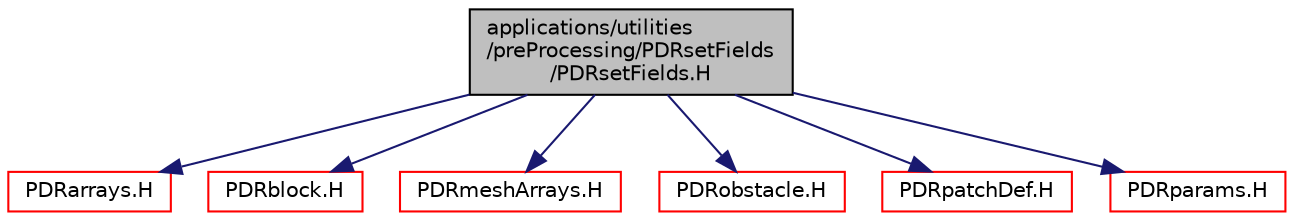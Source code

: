 digraph "applications/utilities/preProcessing/PDRsetFields/PDRsetFields.H"
{
  bgcolor="transparent";
  edge [fontname="Helvetica",fontsize="10",labelfontname="Helvetica",labelfontsize="10"];
  node [fontname="Helvetica",fontsize="10",shape=record];
  Node1 [label="applications/utilities\l/preProcessing/PDRsetFields\l/PDRsetFields.H",height=0.2,width=0.4,color="black", fillcolor="grey75", style="filled" fontcolor="black"];
  Node1 -> Node2 [color="midnightblue",fontsize="10",style="solid",fontname="Helvetica"];
  Node2 [label="PDRarrays.H",height=0.2,width=0.4,color="red",URL="$PDRarrays_8H.html"];
  Node1 -> Node3 [color="midnightblue",fontsize="10",style="solid",fontname="Helvetica"];
  Node3 [label="PDRblock.H",height=0.2,width=0.4,color="red",URL="$PDRblock_8H.html"];
  Node1 -> Node4 [color="midnightblue",fontsize="10",style="solid",fontname="Helvetica"];
  Node4 [label="PDRmeshArrays.H",height=0.2,width=0.4,color="red",URL="$PDRmeshArrays_8H.html"];
  Node1 -> Node5 [color="midnightblue",fontsize="10",style="solid",fontname="Helvetica"];
  Node5 [label="PDRobstacle.H",height=0.2,width=0.4,color="red",URL="$PDRobstacle_8H.html"];
  Node1 -> Node6 [color="midnightblue",fontsize="10",style="solid",fontname="Helvetica"];
  Node6 [label="PDRpatchDef.H",height=0.2,width=0.4,color="red",URL="$PDRpatchDef_8H.html"];
  Node1 -> Node7 [color="midnightblue",fontsize="10",style="solid",fontname="Helvetica"];
  Node7 [label="PDRparams.H",height=0.2,width=0.4,color="red",URL="$PDRparams_8H.html"];
}
